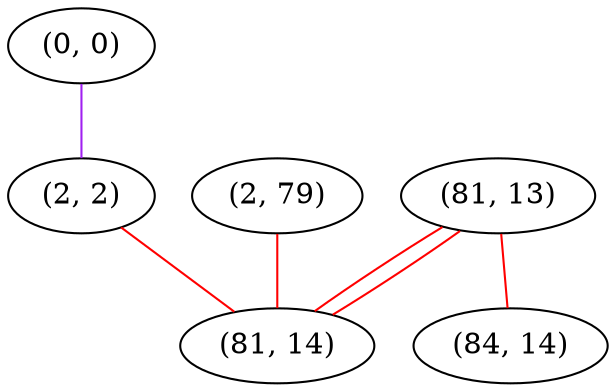 graph "" {
"(0, 0)";
"(2, 2)";
"(2, 79)";
"(81, 13)";
"(81, 14)";
"(84, 14)";
"(0, 0)" -- "(2, 2)"  [color=purple, key=0, weight=4];
"(2, 2)" -- "(81, 14)"  [color=red, key=0, weight=1];
"(2, 79)" -- "(81, 14)"  [color=red, key=0, weight=1];
"(81, 13)" -- "(81, 14)"  [color=red, key=0, weight=1];
"(81, 13)" -- "(81, 14)"  [color=red, key=1, weight=1];
"(81, 13)" -- "(84, 14)"  [color=red, key=0, weight=1];
}
